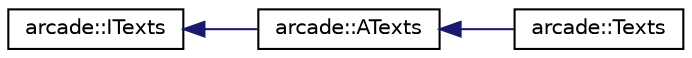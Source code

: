 digraph "Graphical Class Hierarchy"
{
 // LATEX_PDF_SIZE
  edge [fontname="Helvetica",fontsize="10",labelfontname="Helvetica",labelfontsize="10"];
  node [fontname="Helvetica",fontsize="10",shape=record];
  rankdir="LR";
  Node0 [label="arcade::ITexts",height=0.2,width=0.4,color="black", fillcolor="white", style="filled",URL="$classarcade_1_1_i_texts.html",tooltip=" "];
  Node0 -> Node1 [dir="back",color="midnightblue",fontsize="10",style="solid",fontname="Helvetica"];
  Node1 [label="arcade::ATexts",height=0.2,width=0.4,color="black", fillcolor="white", style="filled",URL="$classarcade_1_1_a_texts.html",tooltip=" "];
  Node1 -> Node2 [dir="back",color="midnightblue",fontsize="10",style="solid",fontname="Helvetica"];
  Node2 [label="arcade::Texts",height=0.2,width=0.4,color="black", fillcolor="white", style="filled",URL="$classarcade_1_1_texts.html",tooltip=" "];
}
